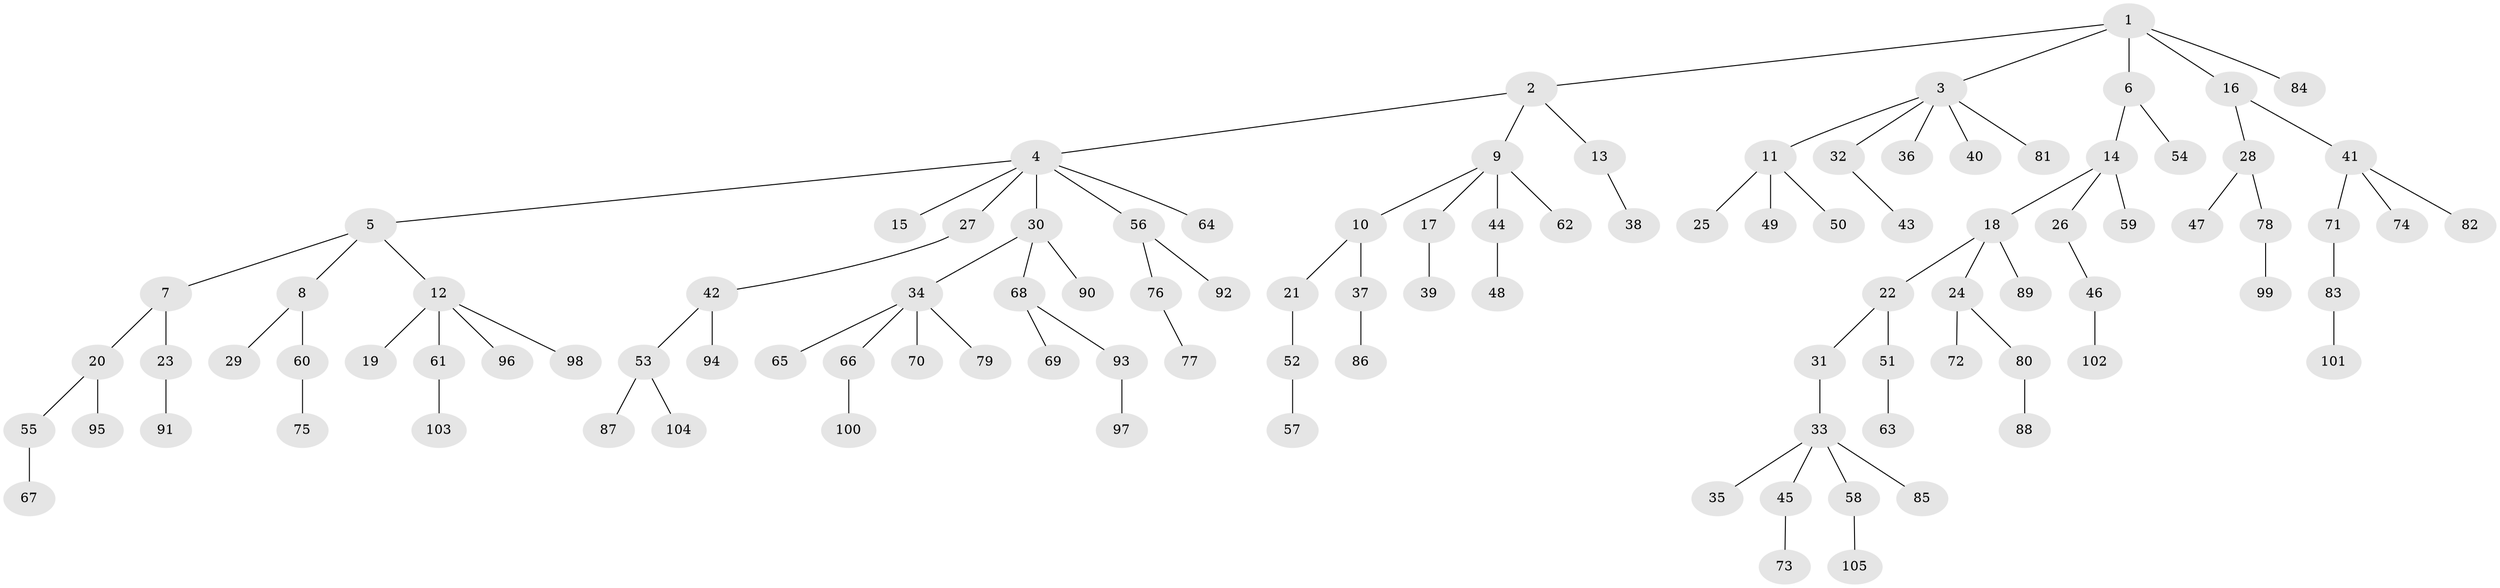// Generated by graph-tools (version 1.1) at 2025/50/03/09/25 03:50:20]
// undirected, 105 vertices, 104 edges
graph export_dot {
graph [start="1"]
  node [color=gray90,style=filled];
  1;
  2;
  3;
  4;
  5;
  6;
  7;
  8;
  9;
  10;
  11;
  12;
  13;
  14;
  15;
  16;
  17;
  18;
  19;
  20;
  21;
  22;
  23;
  24;
  25;
  26;
  27;
  28;
  29;
  30;
  31;
  32;
  33;
  34;
  35;
  36;
  37;
  38;
  39;
  40;
  41;
  42;
  43;
  44;
  45;
  46;
  47;
  48;
  49;
  50;
  51;
  52;
  53;
  54;
  55;
  56;
  57;
  58;
  59;
  60;
  61;
  62;
  63;
  64;
  65;
  66;
  67;
  68;
  69;
  70;
  71;
  72;
  73;
  74;
  75;
  76;
  77;
  78;
  79;
  80;
  81;
  82;
  83;
  84;
  85;
  86;
  87;
  88;
  89;
  90;
  91;
  92;
  93;
  94;
  95;
  96;
  97;
  98;
  99;
  100;
  101;
  102;
  103;
  104;
  105;
  1 -- 2;
  1 -- 3;
  1 -- 6;
  1 -- 16;
  1 -- 84;
  2 -- 4;
  2 -- 9;
  2 -- 13;
  3 -- 11;
  3 -- 32;
  3 -- 36;
  3 -- 40;
  3 -- 81;
  4 -- 5;
  4 -- 15;
  4 -- 27;
  4 -- 30;
  4 -- 56;
  4 -- 64;
  5 -- 7;
  5 -- 8;
  5 -- 12;
  6 -- 14;
  6 -- 54;
  7 -- 20;
  7 -- 23;
  8 -- 29;
  8 -- 60;
  9 -- 10;
  9 -- 17;
  9 -- 44;
  9 -- 62;
  10 -- 21;
  10 -- 37;
  11 -- 25;
  11 -- 49;
  11 -- 50;
  12 -- 19;
  12 -- 61;
  12 -- 96;
  12 -- 98;
  13 -- 38;
  14 -- 18;
  14 -- 26;
  14 -- 59;
  16 -- 28;
  16 -- 41;
  17 -- 39;
  18 -- 22;
  18 -- 24;
  18 -- 89;
  20 -- 55;
  20 -- 95;
  21 -- 52;
  22 -- 31;
  22 -- 51;
  23 -- 91;
  24 -- 72;
  24 -- 80;
  26 -- 46;
  27 -- 42;
  28 -- 47;
  28 -- 78;
  30 -- 34;
  30 -- 68;
  30 -- 90;
  31 -- 33;
  32 -- 43;
  33 -- 35;
  33 -- 45;
  33 -- 58;
  33 -- 85;
  34 -- 65;
  34 -- 66;
  34 -- 70;
  34 -- 79;
  37 -- 86;
  41 -- 71;
  41 -- 74;
  41 -- 82;
  42 -- 53;
  42 -- 94;
  44 -- 48;
  45 -- 73;
  46 -- 102;
  51 -- 63;
  52 -- 57;
  53 -- 87;
  53 -- 104;
  55 -- 67;
  56 -- 76;
  56 -- 92;
  58 -- 105;
  60 -- 75;
  61 -- 103;
  66 -- 100;
  68 -- 69;
  68 -- 93;
  71 -- 83;
  76 -- 77;
  78 -- 99;
  80 -- 88;
  83 -- 101;
  93 -- 97;
}
